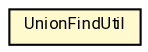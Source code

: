#!/usr/local/bin/dot
#
# Class diagram 
# Generated by UMLGraph version R5_7_2-60-g0e99a6 (http://www.spinellis.gr/umlgraph/)
#

digraph G {
	graph [fontnames="svg"]
	edge [fontname="Roboto",fontsize=7,labelfontname="Roboto",labelfontsize=7,color="black"];
	node [fontname="Roboto",fontcolor="black",fontsize=8,shape=plaintext,margin=0,width=0,height=0];
	nodesep=0.15;
	ranksep=0.25;
	rankdir=LR;
	// de.lmu.ifi.dbs.elki.utilities.datastructures.unionfind.UnionFindUtil
	c10551378 [label=<<table title="de.lmu.ifi.dbs.elki.utilities.datastructures.unionfind.UnionFindUtil" border="0" cellborder="1" cellspacing="0" cellpadding="2" bgcolor="lemonChiffon" href="UnionFindUtil.html" target="_parent">
		<tr><td><table border="0" cellspacing="0" cellpadding="1">
		<tr><td align="center" balign="center"> <font face="Roboto">UnionFindUtil</font> </td></tr>
		</table></td></tr>
		</table>>, URL="UnionFindUtil.html"];
}


